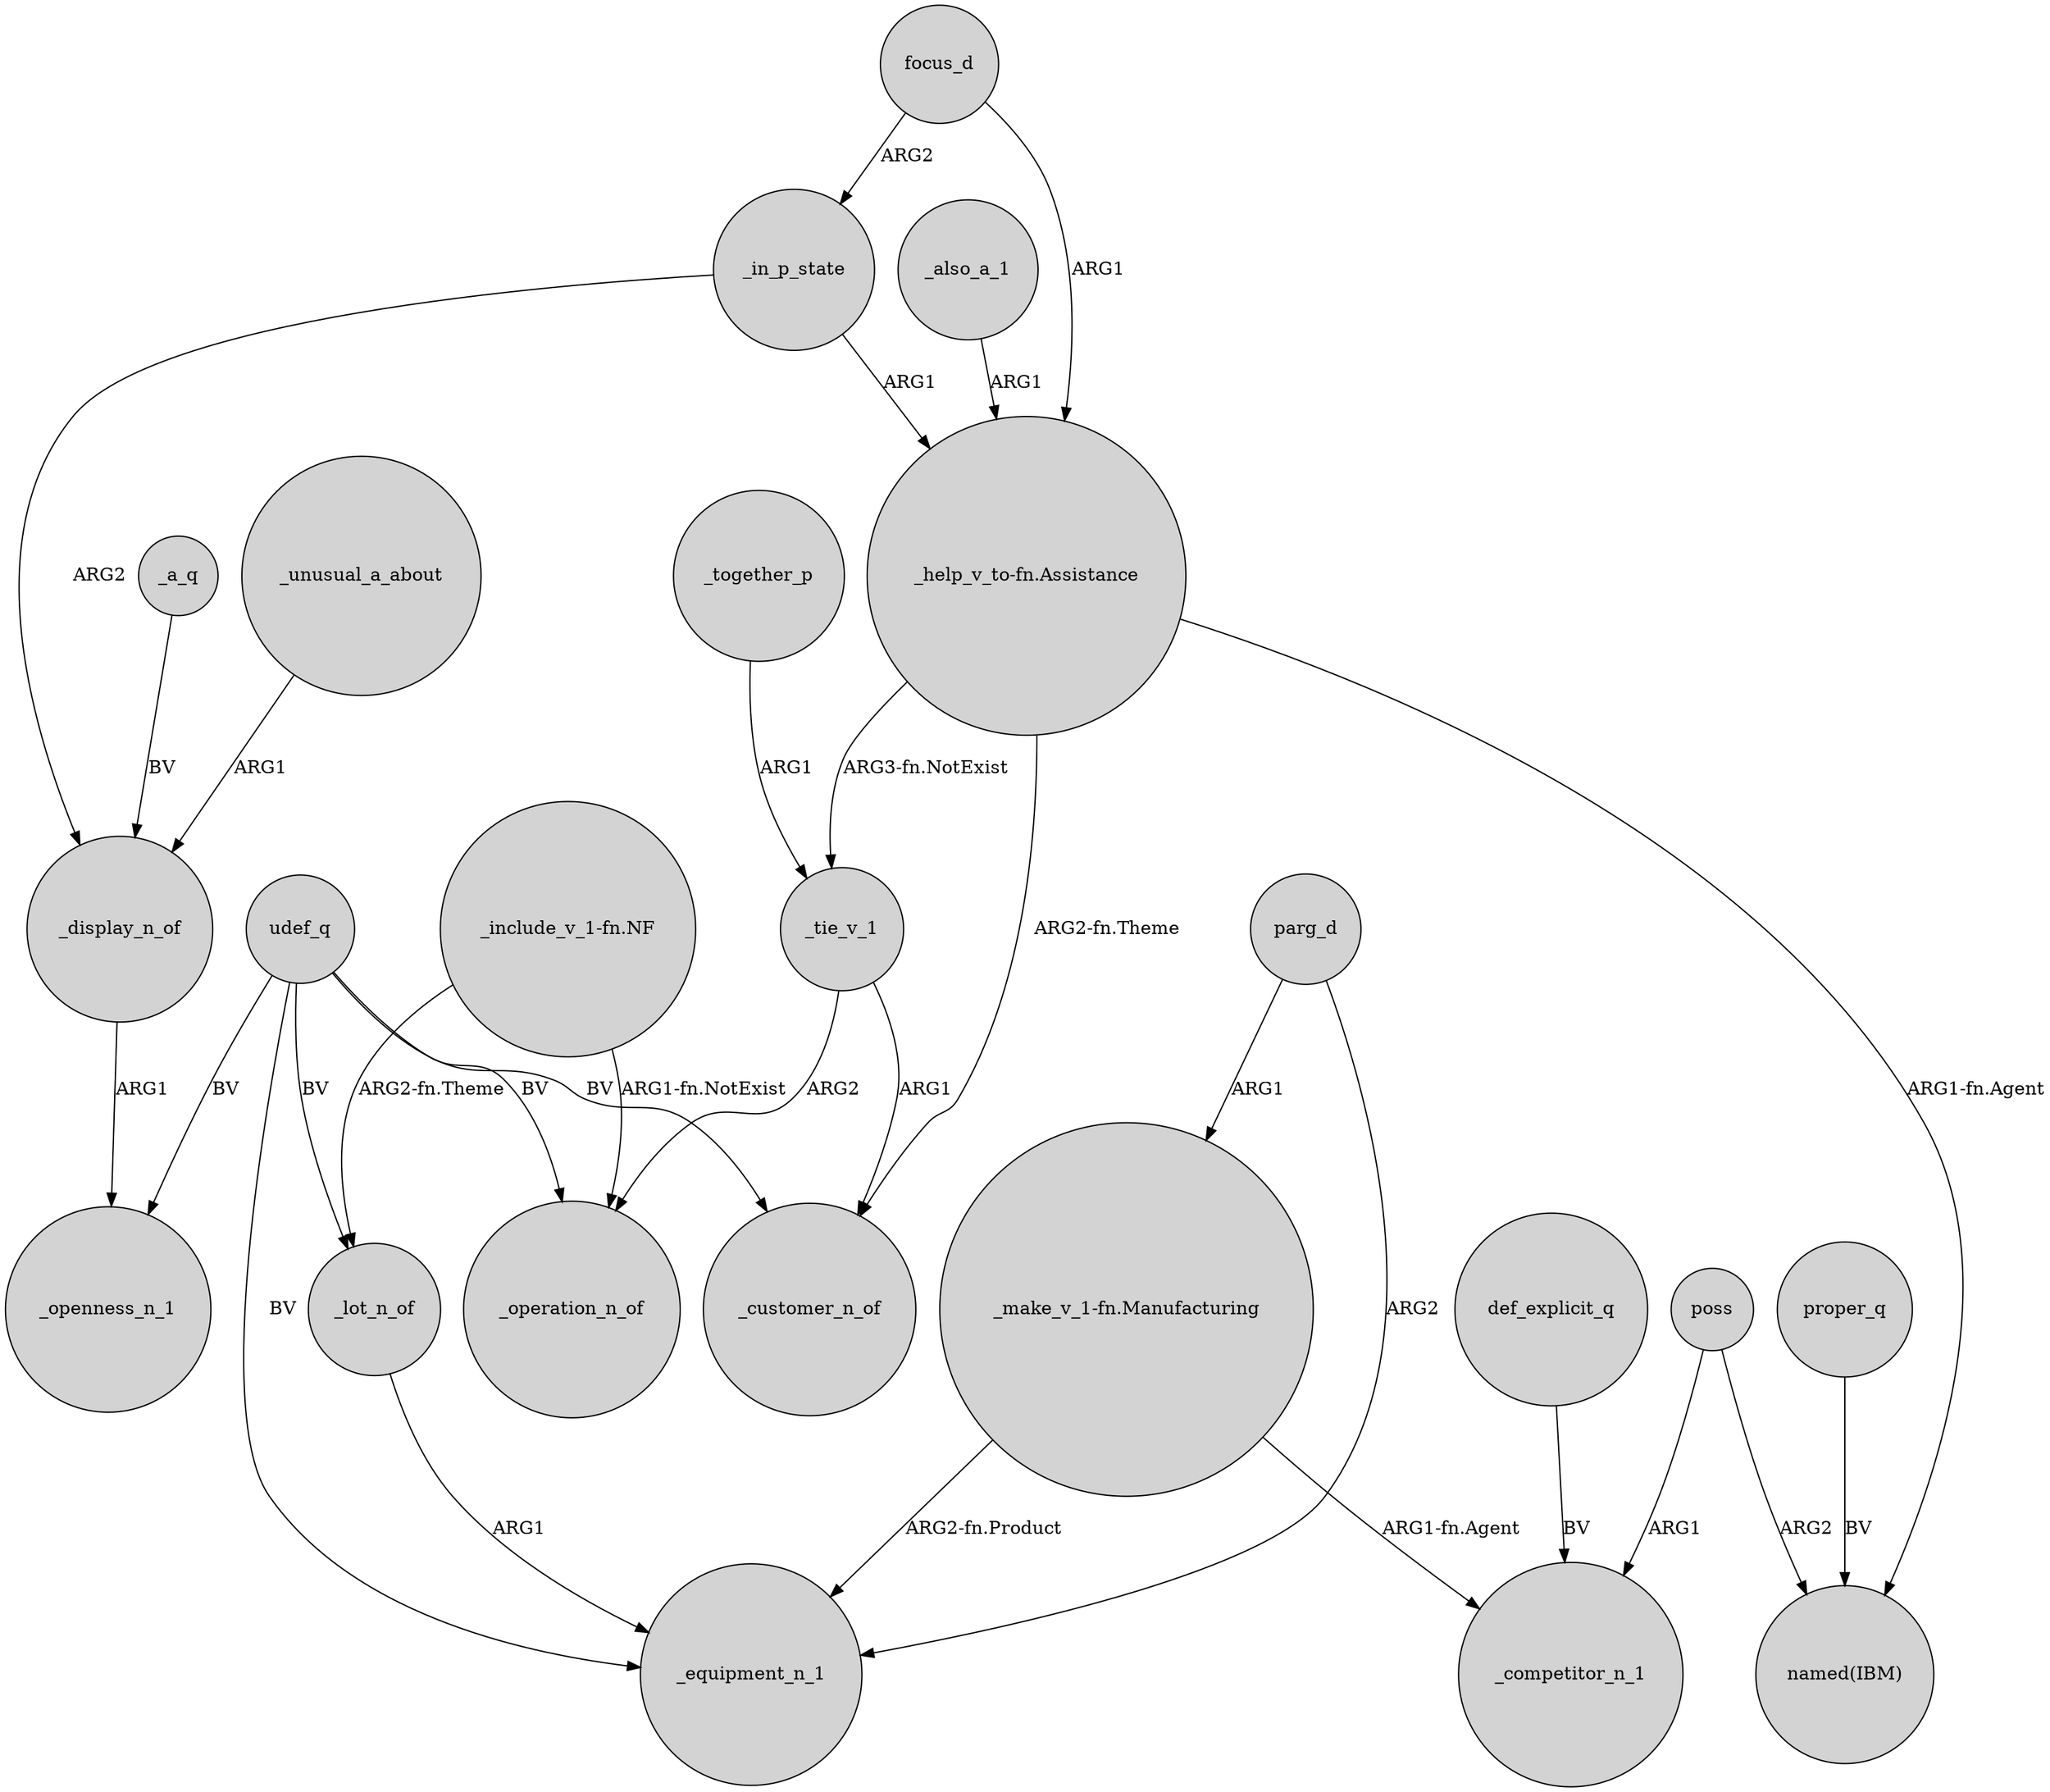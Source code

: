 digraph {
	node [shape=circle style=filled]
	"_help_v_to-fn.Assistance" -> _tie_v_1 [label="ARG3-fn.NotExist"]
	udef_q -> _equipment_n_1 [label=BV]
	_lot_n_of -> _equipment_n_1 [label=ARG1]
	_tie_v_1 -> _operation_n_of [label=ARG2]
	"_include_v_1-fn.NF" -> _operation_n_of [label="ARG1-fn.NotExist"]
	focus_d -> _in_p_state [label=ARG2]
	udef_q -> _lot_n_of [label=BV]
	_tie_v_1 -> _customer_n_of [label=ARG1]
	_in_p_state -> _display_n_of [label=ARG2]
	proper_q -> "named(IBM)" [label=BV]
	_together_p -> _tie_v_1 [label=ARG1]
	poss -> _competitor_n_1 [label=ARG1]
	parg_d -> "_make_v_1-fn.Manufacturing" [label=ARG1]
	_also_a_1 -> "_help_v_to-fn.Assistance" [label=ARG1]
	_a_q -> _display_n_of [label=BV]
	_display_n_of -> _openness_n_1 [label=ARG1]
	def_explicit_q -> _competitor_n_1 [label=BV]
	"_make_v_1-fn.Manufacturing" -> _equipment_n_1 [label="ARG2-fn.Product"]
	parg_d -> _equipment_n_1 [label=ARG2]
	_in_p_state -> "_help_v_to-fn.Assistance" [label=ARG1]
	_unusual_a_about -> _display_n_of [label=ARG1]
	udef_q -> _customer_n_of [label=BV]
	"_include_v_1-fn.NF" -> _lot_n_of [label="ARG2-fn.Theme"]
	poss -> "named(IBM)" [label=ARG2]
	udef_q -> _openness_n_1 [label=BV]
	"_make_v_1-fn.Manufacturing" -> _competitor_n_1 [label="ARG1-fn.Agent"]
	focus_d -> "_help_v_to-fn.Assistance" [label=ARG1]
	udef_q -> _operation_n_of [label=BV]
	"_help_v_to-fn.Assistance" -> _customer_n_of [label="ARG2-fn.Theme"]
	"_help_v_to-fn.Assistance" -> "named(IBM)" [label="ARG1-fn.Agent"]
}
